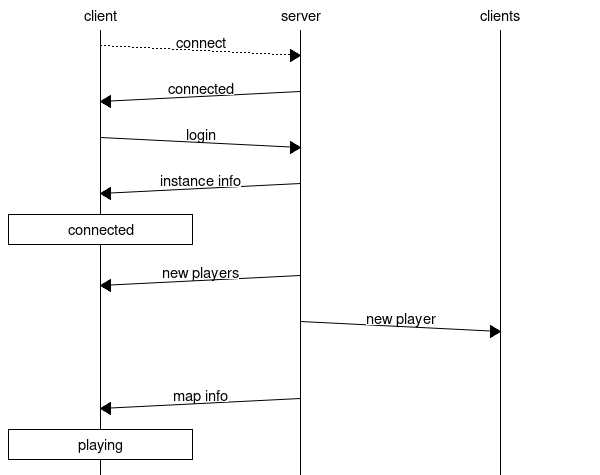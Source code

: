 msc {
  arcgradient = 10;

  client, server, clients;

  client >> server [label="connect"];
  client <= server [label="connected"];

  client => server [label="login"];
  client <= server [label="instance info"];

  client box client [label="connected"];

  client <= server [label="new players"];
  server => clients [label="new player"];

  |||;

  client <= server [label="map info"];
  client box client [label="playing"];
}
